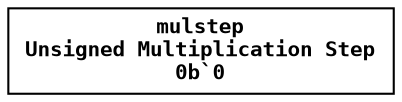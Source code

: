 digraph "Format rrr" {
  graph [bgcolor="white"];
  node [fontname = "Courier-Bold", fontsize="10pt"];
  edge [fontname = "Courier-Bold"];
  "mulstep_13462336" [label = "mulstep\nUnsigned Multiplication Step\n0b`0", shape = rectangle];
}
